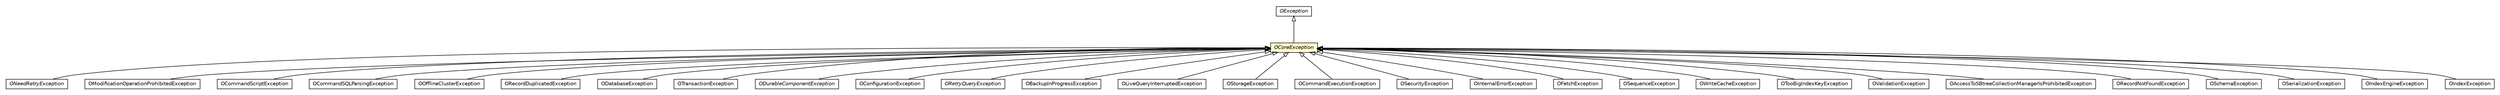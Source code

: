 #!/usr/local/bin/dot
#
# Class diagram 
# Generated by UMLGraph version R5_6-24-gf6e263 (http://www.umlgraph.org/)
#

digraph G {
	edge [fontname="Helvetica",fontsize=10,labelfontname="Helvetica",labelfontsize=10];
	node [fontname="Helvetica",fontsize=10,shape=plaintext];
	nodesep=0.25;
	ranksep=0.5;
	// com.orientechnologies.common.concur.ONeedRetryException
	c2533840 [label=<<table title="com.orientechnologies.common.concur.ONeedRetryException" border="0" cellborder="1" cellspacing="0" cellpadding="2" port="p" href="../../../common/concur/ONeedRetryException.html">
		<tr><td><table border="0" cellspacing="0" cellpadding="1">
<tr><td align="center" balign="center"><font face="Helvetica-Oblique"> ONeedRetryException </font></td></tr>
		</table></td></tr>
		</table>>, URL="../../../common/concur/ONeedRetryException.html", fontname="Helvetica", fontcolor="black", fontsize=10.0];
	// com.orientechnologies.common.concur.lock.OModificationOperationProhibitedException
	c2533848 [label=<<table title="com.orientechnologies.common.concur.lock.OModificationOperationProhibitedException" border="0" cellborder="1" cellspacing="0" cellpadding="2" port="p" href="../../../common/concur/lock/OModificationOperationProhibitedException.html">
		<tr><td><table border="0" cellspacing="0" cellpadding="1">
<tr><td align="center" balign="center"> OModificationOperationProhibitedException </td></tr>
		</table></td></tr>
		</table>>, URL="../../../common/concur/lock/OModificationOperationProhibitedException.html", fontname="Helvetica", fontcolor="black", fontsize=10.0];
	// com.orientechnologies.common.exception.OException
	c2533973 [label=<<table title="com.orientechnologies.common.exception.OException" border="0" cellborder="1" cellspacing="0" cellpadding="2" port="p" href="../../../common/exception/OException.html">
		<tr><td><table border="0" cellspacing="0" cellpadding="1">
<tr><td align="center" balign="center"><font face="Helvetica-Oblique"> OException </font></td></tr>
		</table></td></tr>
		</table>>, URL="../../../common/exception/OException.html", fontname="Helvetica", fontcolor="black", fontsize=10.0];
	// com.orientechnologies.orient.core.command.script.OCommandScriptException
	c2534400 [label=<<table title="com.orientechnologies.orient.core.command.script.OCommandScriptException" border="0" cellborder="1" cellspacing="0" cellpadding="2" port="p" href="../command/script/OCommandScriptException.html">
		<tr><td><table border="0" cellspacing="0" cellpadding="1">
<tr><td align="center" balign="center"> OCommandScriptException </td></tr>
		</table></td></tr>
		</table>>, URL="../command/script/OCommandScriptException.html", fontname="Helvetica", fontcolor="black", fontsize=10.0];
	// com.orientechnologies.orient.core.sql.OCommandSQLParsingException
	c2534439 [label=<<table title="com.orientechnologies.orient.core.sql.OCommandSQLParsingException" border="0" cellborder="1" cellspacing="0" cellpadding="2" port="p" href="../sql/OCommandSQLParsingException.html">
		<tr><td><table border="0" cellspacing="0" cellpadding="1">
<tr><td align="center" balign="center"> OCommandSQLParsingException </td></tr>
		</table></td></tr>
		</table>>, URL="../sql/OCommandSQLParsingException.html", fontname="Helvetica", fontcolor="black", fontsize=10.0];
	// com.orientechnologies.orient.core.storage.cluster.OOfflineClusterException
	c2535142 [label=<<table title="com.orientechnologies.orient.core.storage.cluster.OOfflineClusterException" border="0" cellborder="1" cellspacing="0" cellpadding="2" port="p" href="../storage/cluster/OOfflineClusterException.html">
		<tr><td><table border="0" cellspacing="0" cellpadding="1">
<tr><td align="center" balign="center"> OOfflineClusterException </td></tr>
		</table></td></tr>
		</table>>, URL="../storage/cluster/OOfflineClusterException.html", fontname="Helvetica", fontcolor="black", fontsize=10.0];
	// com.orientechnologies.orient.core.storage.ORecordDuplicatedException
	c2535184 [label=<<table title="com.orientechnologies.orient.core.storage.ORecordDuplicatedException" border="0" cellborder="1" cellspacing="0" cellpadding="2" port="p" href="../storage/ORecordDuplicatedException.html">
		<tr><td><table border="0" cellspacing="0" cellpadding="1">
<tr><td align="center" balign="center"> ORecordDuplicatedException </td></tr>
		</table></td></tr>
		</table>>, URL="../storage/ORecordDuplicatedException.html", fontname="Helvetica", fontcolor="black", fontsize=10.0];
	// com.orientechnologies.orient.core.exception.ODatabaseException
	c2535469 [label=<<table title="com.orientechnologies.orient.core.exception.ODatabaseException" border="0" cellborder="1" cellspacing="0" cellpadding="2" port="p" href="./ODatabaseException.html">
		<tr><td><table border="0" cellspacing="0" cellpadding="1">
<tr><td align="center" balign="center"> ODatabaseException </td></tr>
		</table></td></tr>
		</table>>, URL="./ODatabaseException.html", fontname="Helvetica", fontcolor="black", fontsize=10.0];
	// com.orientechnologies.orient.core.exception.OTransactionException
	c2535471 [label=<<table title="com.orientechnologies.orient.core.exception.OTransactionException" border="0" cellborder="1" cellspacing="0" cellpadding="2" port="p" href="./OTransactionException.html">
		<tr><td><table border="0" cellspacing="0" cellpadding="1">
<tr><td align="center" balign="center"> OTransactionException </td></tr>
		</table></td></tr>
		</table>>, URL="./OTransactionException.html", fontname="Helvetica", fontcolor="black", fontsize=10.0];
	// com.orientechnologies.orient.core.exception.OCoreException
	c2535474 [label=<<table title="com.orientechnologies.orient.core.exception.OCoreException" border="0" cellborder="1" cellspacing="0" cellpadding="2" port="p" bgcolor="lemonChiffon" href="./OCoreException.html">
		<tr><td><table border="0" cellspacing="0" cellpadding="1">
<tr><td align="center" balign="center"><font face="Helvetica-Oblique"> OCoreException </font></td></tr>
		</table></td></tr>
		</table>>, URL="./OCoreException.html", fontname="Helvetica", fontcolor="black", fontsize=10.0];
	// com.orientechnologies.orient.core.exception.ODurableComponentException
	c2535480 [label=<<table title="com.orientechnologies.orient.core.exception.ODurableComponentException" border="0" cellborder="1" cellspacing="0" cellpadding="2" port="p" href="./ODurableComponentException.html">
		<tr><td><table border="0" cellspacing="0" cellpadding="1">
<tr><td align="center" balign="center"><font face="Helvetica-Oblique"> ODurableComponentException </font></td></tr>
		</table></td></tr>
		</table>>, URL="./ODurableComponentException.html", fontname="Helvetica", fontcolor="black", fontsize=10.0];
	// com.orientechnologies.orient.core.exception.OConfigurationException
	c2535484 [label=<<table title="com.orientechnologies.orient.core.exception.OConfigurationException" border="0" cellborder="1" cellspacing="0" cellpadding="2" port="p" href="./OConfigurationException.html">
		<tr><td><table border="0" cellspacing="0" cellpadding="1">
<tr><td align="center" balign="center"> OConfigurationException </td></tr>
		</table></td></tr>
		</table>>, URL="./OConfigurationException.html", fontname="Helvetica", fontcolor="black", fontsize=10.0];
	// com.orientechnologies.orient.core.exception.ORetryQueryException
	c2535487 [label=<<table title="com.orientechnologies.orient.core.exception.ORetryQueryException" border="0" cellborder="1" cellspacing="0" cellpadding="2" port="p" href="./ORetryQueryException.html">
		<tr><td><table border="0" cellspacing="0" cellpadding="1">
<tr><td align="center" balign="center"><font face="Helvetica-Oblique"> ORetryQueryException </font></td></tr>
		</table></td></tr>
		</table>>, URL="./ORetryQueryException.html", fontname="Helvetica", fontcolor="black", fontsize=10.0];
	// com.orientechnologies.orient.core.exception.OBackupInProgressException
	c2535488 [label=<<table title="com.orientechnologies.orient.core.exception.OBackupInProgressException" border="0" cellborder="1" cellspacing="0" cellpadding="2" port="p" href="./OBackupInProgressException.html">
		<tr><td><table border="0" cellspacing="0" cellpadding="1">
<tr><td align="center" balign="center"> OBackupInProgressException </td></tr>
		</table></td></tr>
		</table>>, URL="./OBackupInProgressException.html", fontname="Helvetica", fontcolor="black", fontsize=10.0];
	// com.orientechnologies.orient.core.exception.OLiveQueryInterruptedException
	c2535490 [label=<<table title="com.orientechnologies.orient.core.exception.OLiveQueryInterruptedException" border="0" cellborder="1" cellspacing="0" cellpadding="2" port="p" href="./OLiveQueryInterruptedException.html">
		<tr><td><table border="0" cellspacing="0" cellpadding="1">
<tr><td align="center" balign="center"> OLiveQueryInterruptedException </td></tr>
		</table></td></tr>
		</table>>, URL="./OLiveQueryInterruptedException.html", fontname="Helvetica", fontcolor="black", fontsize=10.0];
	// com.orientechnologies.orient.core.exception.OStorageException
	c2535491 [label=<<table title="com.orientechnologies.orient.core.exception.OStorageException" border="0" cellborder="1" cellspacing="0" cellpadding="2" port="p" href="./OStorageException.html">
		<tr><td><table border="0" cellspacing="0" cellpadding="1">
<tr><td align="center" balign="center"> OStorageException </td></tr>
		</table></td></tr>
		</table>>, URL="./OStorageException.html", fontname="Helvetica", fontcolor="black", fontsize=10.0];
	// com.orientechnologies.orient.core.exception.OCommandExecutionException
	c2535493 [label=<<table title="com.orientechnologies.orient.core.exception.OCommandExecutionException" border="0" cellborder="1" cellspacing="0" cellpadding="2" port="p" href="./OCommandExecutionException.html">
		<tr><td><table border="0" cellspacing="0" cellpadding="1">
<tr><td align="center" balign="center"> OCommandExecutionException </td></tr>
		</table></td></tr>
		</table>>, URL="./OCommandExecutionException.html", fontname="Helvetica", fontcolor="black", fontsize=10.0];
	// com.orientechnologies.orient.core.exception.OSecurityException
	c2535497 [label=<<table title="com.orientechnologies.orient.core.exception.OSecurityException" border="0" cellborder="1" cellspacing="0" cellpadding="2" port="p" href="./OSecurityException.html">
		<tr><td><table border="0" cellspacing="0" cellpadding="1">
<tr><td align="center" balign="center"> OSecurityException </td></tr>
		</table></td></tr>
		</table>>, URL="./OSecurityException.html", fontname="Helvetica", fontcolor="black", fontsize=10.0];
	// com.orientechnologies.orient.core.exception.OInternalErrorException
	c2535504 [label=<<table title="com.orientechnologies.orient.core.exception.OInternalErrorException" border="0" cellborder="1" cellspacing="0" cellpadding="2" port="p" href="./OInternalErrorException.html">
		<tr><td><table border="0" cellspacing="0" cellpadding="1">
<tr><td align="center" balign="center"> OInternalErrorException </td></tr>
		</table></td></tr>
		</table>>, URL="./OInternalErrorException.html", fontname="Helvetica", fontcolor="black", fontsize=10.0];
	// com.orientechnologies.orient.core.exception.OFetchException
	c2535505 [label=<<table title="com.orientechnologies.orient.core.exception.OFetchException" border="0" cellborder="1" cellspacing="0" cellpadding="2" port="p" href="./OFetchException.html">
		<tr><td><table border="0" cellspacing="0" cellpadding="1">
<tr><td align="center" balign="center"> OFetchException </td></tr>
		</table></td></tr>
		</table>>, URL="./OFetchException.html", fontname="Helvetica", fontcolor="black", fontsize=10.0];
	// com.orientechnologies.orient.core.exception.OSequenceException
	c2535506 [label=<<table title="com.orientechnologies.orient.core.exception.OSequenceException" border="0" cellborder="1" cellspacing="0" cellpadding="2" port="p" href="./OSequenceException.html">
		<tr><td><table border="0" cellspacing="0" cellpadding="1">
<tr><td align="center" balign="center"> OSequenceException </td></tr>
		</table></td></tr>
		</table>>, URL="./OSequenceException.html", fontname="Helvetica", fontcolor="black", fontsize=10.0];
	// com.orientechnologies.orient.core.exception.OWriteCacheException
	c2535507 [label=<<table title="com.orientechnologies.orient.core.exception.OWriteCacheException" border="0" cellborder="1" cellspacing="0" cellpadding="2" port="p" href="./OWriteCacheException.html">
		<tr><td><table border="0" cellspacing="0" cellpadding="1">
<tr><td align="center" balign="center"> OWriteCacheException </td></tr>
		</table></td></tr>
		</table>>, URL="./OWriteCacheException.html", fontname="Helvetica", fontcolor="black", fontsize=10.0];
	// com.orientechnologies.orient.core.exception.OTooBigIndexKeyException
	c2535508 [label=<<table title="com.orientechnologies.orient.core.exception.OTooBigIndexKeyException" border="0" cellborder="1" cellspacing="0" cellpadding="2" port="p" href="./OTooBigIndexKeyException.html">
		<tr><td><table border="0" cellspacing="0" cellpadding="1">
<tr><td align="center" balign="center"> OTooBigIndexKeyException </td></tr>
		</table></td></tr>
		</table>>, URL="./OTooBigIndexKeyException.html", fontname="Helvetica", fontcolor="black", fontsize=10.0];
	// com.orientechnologies.orient.core.exception.OValidationException
	c2535509 [label=<<table title="com.orientechnologies.orient.core.exception.OValidationException" border="0" cellborder="1" cellspacing="0" cellpadding="2" port="p" href="./OValidationException.html">
		<tr><td><table border="0" cellspacing="0" cellpadding="1">
<tr><td align="center" balign="center"> OValidationException </td></tr>
		</table></td></tr>
		</table>>, URL="./OValidationException.html", fontname="Helvetica", fontcolor="black", fontsize=10.0];
	// com.orientechnologies.orient.core.exception.OAccessToSBtreeCollectionManagerIsProhibitedException
	c2535511 [label=<<table title="com.orientechnologies.orient.core.exception.OAccessToSBtreeCollectionManagerIsProhibitedException" border="0" cellborder="1" cellspacing="0" cellpadding="2" port="p" href="./OAccessToSBtreeCollectionManagerIsProhibitedException.html">
		<tr><td><table border="0" cellspacing="0" cellpadding="1">
<tr><td align="center" balign="center"> OAccessToSBtreeCollectionManagerIsProhibitedException </td></tr>
		</table></td></tr>
		</table>>, URL="./OAccessToSBtreeCollectionManagerIsProhibitedException.html", fontname="Helvetica", fontcolor="black", fontsize=10.0];
	// com.orientechnologies.orient.core.exception.ORecordNotFoundException
	c2535513 [label=<<table title="com.orientechnologies.orient.core.exception.ORecordNotFoundException" border="0" cellborder="1" cellspacing="0" cellpadding="2" port="p" href="./ORecordNotFoundException.html">
		<tr><td><table border="0" cellspacing="0" cellpadding="1">
<tr><td align="center" balign="center"> ORecordNotFoundException </td></tr>
		</table></td></tr>
		</table>>, URL="./ORecordNotFoundException.html", fontname="Helvetica", fontcolor="black", fontsize=10.0];
	// com.orientechnologies.orient.core.exception.OSchemaException
	c2535514 [label=<<table title="com.orientechnologies.orient.core.exception.OSchemaException" border="0" cellborder="1" cellspacing="0" cellpadding="2" port="p" href="./OSchemaException.html">
		<tr><td><table border="0" cellspacing="0" cellpadding="1">
<tr><td align="center" balign="center"> OSchemaException </td></tr>
		</table></td></tr>
		</table>>, URL="./OSchemaException.html", fontname="Helvetica", fontcolor="black", fontsize=10.0];
	// com.orientechnologies.orient.core.exception.OSerializationException
	c2535515 [label=<<table title="com.orientechnologies.orient.core.exception.OSerializationException" border="0" cellborder="1" cellspacing="0" cellpadding="2" port="p" href="./OSerializationException.html">
		<tr><td><table border="0" cellspacing="0" cellpadding="1">
<tr><td align="center" balign="center"> OSerializationException </td></tr>
		</table></td></tr>
		</table>>, URL="./OSerializationException.html", fontname="Helvetica", fontcolor="black", fontsize=10.0];
	// com.orientechnologies.orient.core.index.OIndexEngineException
	c2535537 [label=<<table title="com.orientechnologies.orient.core.index.OIndexEngineException" border="0" cellborder="1" cellspacing="0" cellpadding="2" port="p" href="../index/OIndexEngineException.html">
		<tr><td><table border="0" cellspacing="0" cellpadding="1">
<tr><td align="center" balign="center"> OIndexEngineException </td></tr>
		</table></td></tr>
		</table>>, URL="../index/OIndexEngineException.html", fontname="Helvetica", fontcolor="black", fontsize=10.0];
	// com.orientechnologies.orient.core.index.OIndexException
	c2535571 [label=<<table title="com.orientechnologies.orient.core.index.OIndexException" border="0" cellborder="1" cellspacing="0" cellpadding="2" port="p" href="../index/OIndexException.html">
		<tr><td><table border="0" cellspacing="0" cellpadding="1">
<tr><td align="center" balign="center"> OIndexException </td></tr>
		</table></td></tr>
		</table>>, URL="../index/OIndexException.html", fontname="Helvetica", fontcolor="black", fontsize=10.0];
	//com.orientechnologies.common.concur.ONeedRetryException extends com.orientechnologies.orient.core.exception.OCoreException
	c2535474:p -> c2533840:p [dir=back,arrowtail=empty];
	//com.orientechnologies.common.concur.lock.OModificationOperationProhibitedException extends com.orientechnologies.orient.core.exception.OCoreException
	c2535474:p -> c2533848:p [dir=back,arrowtail=empty];
	//com.orientechnologies.orient.core.command.script.OCommandScriptException extends com.orientechnologies.orient.core.exception.OCoreException
	c2535474:p -> c2534400:p [dir=back,arrowtail=empty];
	//com.orientechnologies.orient.core.sql.OCommandSQLParsingException extends com.orientechnologies.orient.core.exception.OCoreException
	c2535474:p -> c2534439:p [dir=back,arrowtail=empty];
	//com.orientechnologies.orient.core.storage.cluster.OOfflineClusterException extends com.orientechnologies.orient.core.exception.OCoreException
	c2535474:p -> c2535142:p [dir=back,arrowtail=empty];
	//com.orientechnologies.orient.core.storage.ORecordDuplicatedException extends com.orientechnologies.orient.core.exception.OCoreException
	c2535474:p -> c2535184:p [dir=back,arrowtail=empty];
	//com.orientechnologies.orient.core.exception.ODatabaseException extends com.orientechnologies.orient.core.exception.OCoreException
	c2535474:p -> c2535469:p [dir=back,arrowtail=empty];
	//com.orientechnologies.orient.core.exception.OTransactionException extends com.orientechnologies.orient.core.exception.OCoreException
	c2535474:p -> c2535471:p [dir=back,arrowtail=empty];
	//com.orientechnologies.orient.core.exception.OCoreException extends com.orientechnologies.common.exception.OException
	c2533973:p -> c2535474:p [dir=back,arrowtail=empty];
	//com.orientechnologies.orient.core.exception.ODurableComponentException extends com.orientechnologies.orient.core.exception.OCoreException
	c2535474:p -> c2535480:p [dir=back,arrowtail=empty];
	//com.orientechnologies.orient.core.exception.OConfigurationException extends com.orientechnologies.orient.core.exception.OCoreException
	c2535474:p -> c2535484:p [dir=back,arrowtail=empty];
	//com.orientechnologies.orient.core.exception.ORetryQueryException extends com.orientechnologies.orient.core.exception.OCoreException
	c2535474:p -> c2535487:p [dir=back,arrowtail=empty];
	//com.orientechnologies.orient.core.exception.OBackupInProgressException extends com.orientechnologies.orient.core.exception.OCoreException
	c2535474:p -> c2535488:p [dir=back,arrowtail=empty];
	//com.orientechnologies.orient.core.exception.OLiveQueryInterruptedException extends com.orientechnologies.orient.core.exception.OCoreException
	c2535474:p -> c2535490:p [dir=back,arrowtail=empty];
	//com.orientechnologies.orient.core.exception.OStorageException extends com.orientechnologies.orient.core.exception.OCoreException
	c2535474:p -> c2535491:p [dir=back,arrowtail=empty];
	//com.orientechnologies.orient.core.exception.OCommandExecutionException extends com.orientechnologies.orient.core.exception.OCoreException
	c2535474:p -> c2535493:p [dir=back,arrowtail=empty];
	//com.orientechnologies.orient.core.exception.OSecurityException extends com.orientechnologies.orient.core.exception.OCoreException
	c2535474:p -> c2535497:p [dir=back,arrowtail=empty];
	//com.orientechnologies.orient.core.exception.OInternalErrorException extends com.orientechnologies.orient.core.exception.OCoreException
	c2535474:p -> c2535504:p [dir=back,arrowtail=empty];
	//com.orientechnologies.orient.core.exception.OFetchException extends com.orientechnologies.orient.core.exception.OCoreException
	c2535474:p -> c2535505:p [dir=back,arrowtail=empty];
	//com.orientechnologies.orient.core.exception.OSequenceException extends com.orientechnologies.orient.core.exception.OCoreException
	c2535474:p -> c2535506:p [dir=back,arrowtail=empty];
	//com.orientechnologies.orient.core.exception.OWriteCacheException extends com.orientechnologies.orient.core.exception.OCoreException
	c2535474:p -> c2535507:p [dir=back,arrowtail=empty];
	//com.orientechnologies.orient.core.exception.OTooBigIndexKeyException extends com.orientechnologies.orient.core.exception.OCoreException
	c2535474:p -> c2535508:p [dir=back,arrowtail=empty];
	//com.orientechnologies.orient.core.exception.OValidationException extends com.orientechnologies.orient.core.exception.OCoreException
	c2535474:p -> c2535509:p [dir=back,arrowtail=empty];
	//com.orientechnologies.orient.core.exception.OAccessToSBtreeCollectionManagerIsProhibitedException extends com.orientechnologies.orient.core.exception.OCoreException
	c2535474:p -> c2535511:p [dir=back,arrowtail=empty];
	//com.orientechnologies.orient.core.exception.ORecordNotFoundException extends com.orientechnologies.orient.core.exception.OCoreException
	c2535474:p -> c2535513:p [dir=back,arrowtail=empty];
	//com.orientechnologies.orient.core.exception.OSchemaException extends com.orientechnologies.orient.core.exception.OCoreException
	c2535474:p -> c2535514:p [dir=back,arrowtail=empty];
	//com.orientechnologies.orient.core.exception.OSerializationException extends com.orientechnologies.orient.core.exception.OCoreException
	c2535474:p -> c2535515:p [dir=back,arrowtail=empty];
	//com.orientechnologies.orient.core.index.OIndexEngineException extends com.orientechnologies.orient.core.exception.OCoreException
	c2535474:p -> c2535537:p [dir=back,arrowtail=empty];
	//com.orientechnologies.orient.core.index.OIndexException extends com.orientechnologies.orient.core.exception.OCoreException
	c2535474:p -> c2535571:p [dir=back,arrowtail=empty];
}

